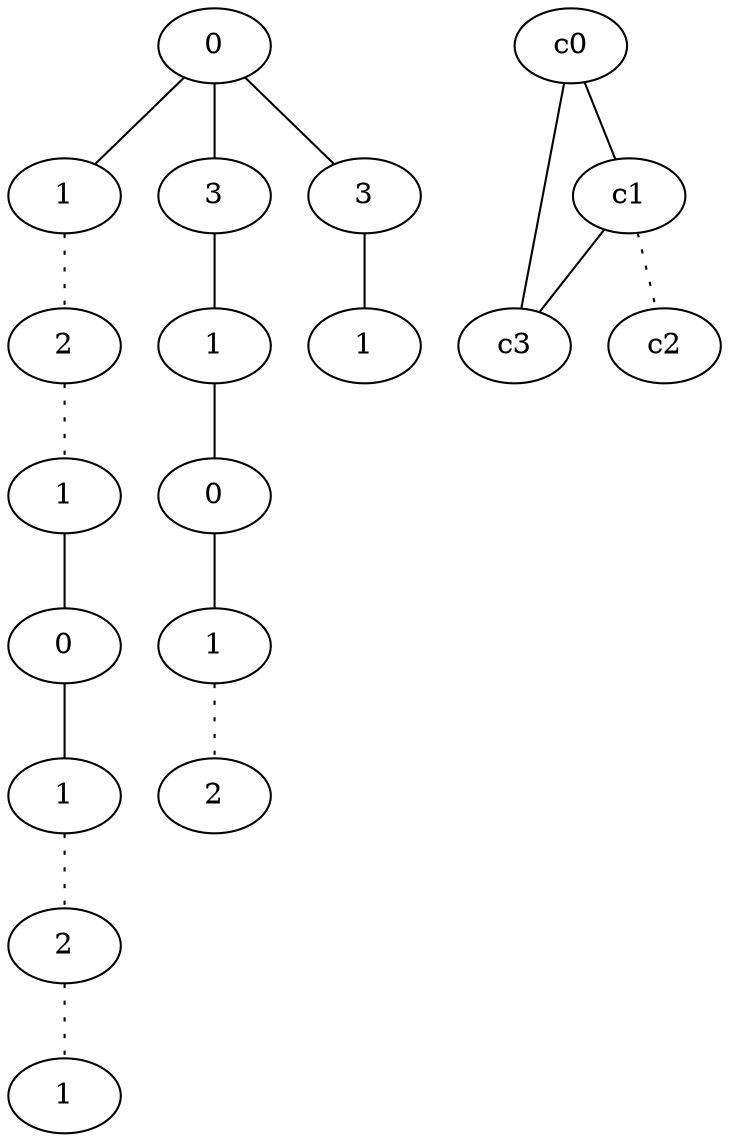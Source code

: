 graph {
a0[label=0];
a1[label=1];
a2[label=2];
a3[label=1];
a4[label=0];
a5[label=1];
a6[label=2];
a7[label=1];
a8[label=3];
a9[label=1];
a10[label=0];
a11[label=1];
a12[label=2];
a13[label=3];
a14[label=1];
a0 -- a1;
a0 -- a8;
a0 -- a13;
a1 -- a2 [style=dotted];
a2 -- a3 [style=dotted];
a3 -- a4;
a4 -- a5;
a5 -- a6 [style=dotted];
a6 -- a7 [style=dotted];
a8 -- a9;
a9 -- a10;
a10 -- a11;
a11 -- a12 [style=dotted];
a13 -- a14;
c0 -- c1;
c0 -- c3;
c1 -- c2 [style=dotted];
c1 -- c3;
}
